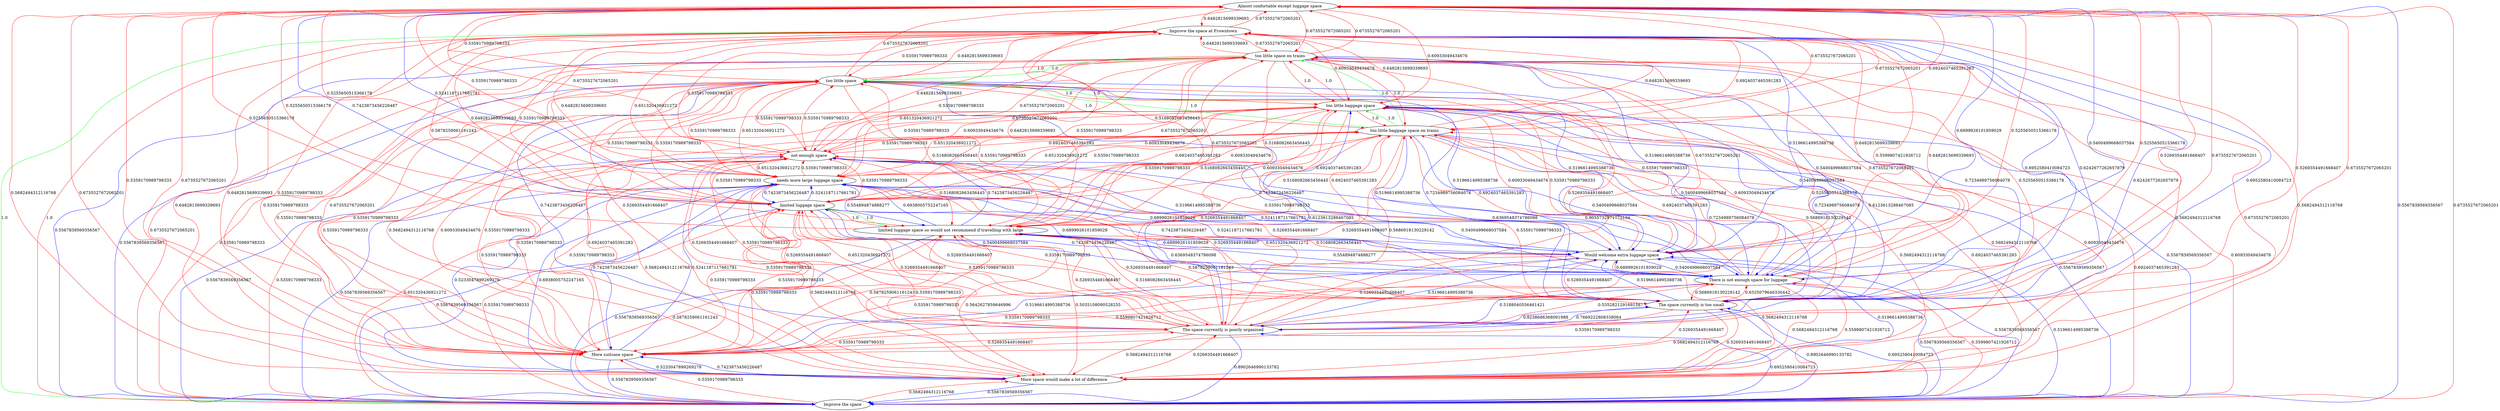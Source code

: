 digraph rawGraph {
"Almost confortable except luggage space";"Improve the space at Frowntown";"Improve the space";"More space would make a lot of difference";"More suitcase space";"The space currently is poorly organised";"The space currently is too small";"There is not enough space for luggage";"Would welcome extra luggage space";"limited luggage space so would not recommend if travelling with large";"limited luggage space";"needs more large luggage space";"not enough space";"too little baggage space on trains";"too little baggage space";"too little space";"too little space on trains";"Improve the space at Frowntown" -> "Improve the space" [label=1.0] [color=green]
"Improve the space" -> "Improve the space at Frowntown" [label=1.0] [color=red]
"Almost confortable except luggage space" -> "Improve the space at Frowntown" [label=0.6482815699339693] [color=red]
"Almost confortable except luggage space" -> "Improve the space" [label=0.5567839569356567] [color=blue]
"Improve the space at Frowntown" -> "Almost confortable except luggage space" [label=0.6735527672065201] [color=red]
"Improve the space" -> "Almost confortable except luggage space" [label=0.6735527672065201] [color=red]
"Almost confortable except luggage space" -> "More space would make a lot of difference" [label=0.5682494312116768] [color=red]
"Improve the space at Frowntown" -> "More space would make a lot of difference" [label=0.5682494312116768] [color=red]
"Improve the space" -> "More space would make a lot of difference" [label=0.5682494312116768] [color=red]
"More space would make a lot of difference" -> "Almost confortable except luggage space" [label=0.6735527672065201] [color=red]
"More space would make a lot of difference" -> "Improve the space at Frowntown" [label=0.6482815699339693] [color=red]
"More space would make a lot of difference" -> "Improve the space" [label=0.5567839569356567] [color=blue]
"Almost confortable except luggage space" -> "More suitcase space" [label=0.5359170989798333] [color=red]
"Improve the space at Frowntown" -> "More suitcase space" [label=0.5359170989798333] [color=red]
"Improve the space" -> "More suitcase space" [label=0.5359170989798333] [color=red]
"More space would make a lot of difference" -> "More suitcase space" [label=0.7423873456226487] [color=blue]
"More suitcase space" -> "Almost confortable except luggage space" [label=0.6735527672065201] [color=red]
"More suitcase space" -> "Improve the space at Frowntown" [label=0.6482815699339693] [color=red]
"More suitcase space" -> "Improve the space" [label=0.5567839569356567] [color=blue]
"More suitcase space" -> "More space would make a lot of difference" [label=0.5233047899269279] [color=blue]
"Almost confortable except luggage space" -> "The space currently is poorly organised" [label=0.5269354491668407] [color=red]
"Improve the space at Frowntown" -> "The space currently is poorly organised" [label=0.6952580410084723] [color=blue]
"Improve the space" -> "The space currently is poorly organised" [label=0.6952580410084723] [color=blue]
"More space would make a lot of difference" -> "The space currently is poorly organised" [label=0.5269354491668407] [color=red]
"More suitcase space" -> "The space currently is poorly organised" [label=0.5269354491668407] [color=red]
"The space currently is poorly organised" -> "Almost confortable except luggage space" [label=0.6735527672065201] [color=red]
"The space currently is poorly organised" -> "Improve the space at Frowntown" [label=0.6242677262657879] [color=blue]
"The space currently is poorly organised" -> "Improve the space" [label=0.8902646990133782] [color=blue]
"The space currently is poorly organised" -> "More space would make a lot of difference" [label=0.5682494312116768] [color=red]
"The space currently is poorly organised" -> "More suitcase space" [label=0.5359170989798333] [color=red]
"Almost confortable except luggage space" -> "The space currently is too small" [label=0.5269354491668407] [color=red]
"Improve the space at Frowntown" -> "The space currently is too small" [label=0.6952580410084723] [color=blue]
"Improve the space" -> "The space currently is too small" [label=0.6952580410084723] [color=blue]
"More space would make a lot of difference" -> "The space currently is too small" [label=0.5269354491668407] [color=red]
"More suitcase space" -> "The space currently is too small" [label=0.5269354491668407] [color=red]
"The space currently is poorly organised" -> "The space currently is too small" [label=0.7669222808338064] [color=blue]
"The space currently is too small" -> "Almost confortable except luggage space" [label=0.6735527672065201] [color=red]
"The space currently is too small" -> "Improve the space at Frowntown" [label=0.6242677262657879] [color=blue]
"The space currently is too small" -> "Improve the space" [label=0.8902646990133782] [color=blue]
"The space currently is too small" -> "More space would make a lot of difference" [label=0.5682494312116768] [color=red]
"The space currently is too small" -> "More suitcase space" [label=0.5359170989798333] [color=red]
"The space currently is too small" -> "The space currently is poorly organised" [label=0.8238686368091988] [color=blue]
"Almost confortable except luggage space" -> "There is not enough space for luggage" [label=0.5400499668037584] [color=blue]
"Improve the space at Frowntown" -> "There is not enough space for luggage" [label=0.5599807421926712] [color=red]
"Improve the space" -> "There is not enough space for luggage" [label=0.5599807421926712] [color=red]
"More space would make a lot of difference" -> "There is not enough space for luggage" [label=0.5599807421926712] [color=red]
"More suitcase space" -> "There is not enough space for luggage" [label=0.5599807421926712] [color=red]
"The space currently is poorly organised" -> "There is not enough space for luggage" [label=0.5352821291691587] [color=red]
"The space currently is too small" -> "There is not enough space for luggage" [label=0.6325079646330442] [color=red]
"There is not enough space for luggage" -> "Almost confortable except luggage space" [label=0.5255650515366178] [color=red]
"There is not enough space for luggage" -> "Improve the space at Frowntown" [label=0.6482815699339693] [color=red]
"There is not enough space for luggage" -> "Improve the space" [label=0.5567839569356567] [color=blue]
"There is not enough space for luggage" -> "More space would make a lot of difference" [label=0.5682494312116768] [color=red]
"There is not enough space for luggage" -> "More suitcase space" [label=0.5359170989798333] [color=red]
"There is not enough space for luggage" -> "The space currently is poorly organised" [label=0.5188040556461421] [color=blue]
"There is not enough space for luggage" -> "The space currently is too small" [label=0.5686918130229142] [color=red]
"Almost confortable except luggage space" -> "Would welcome extra luggage space" [label=0.6899926101859029] [color=blue]
"Improve the space at Frowntown" -> "Would welcome extra luggage space" [label=0.5196614995388736] [color=blue]
"Improve the space" -> "Would welcome extra luggage space" [label=0.5196614995388736] [color=blue]
"More space would make a lot of difference" -> "Would welcome extra luggage space" [label=0.5196614995388736] [color=blue]
"More suitcase space" -> "Would welcome extra luggage space" [label=0.5196614995388736] [color=blue]
"The space currently is poorly organised" -> "Would welcome extra luggage space" [label=0.5196614995388736] [color=blue]
"The space currently is too small" -> "Would welcome extra luggage space" [label=0.5196614995388736] [color=blue]
"There is not enough space for luggage" -> "Would welcome extra luggage space" [label=0.6899926101859029] [color=blue]
"Would welcome extra luggage space" -> "Almost confortable except luggage space" [label=0.5255650515366178] [color=red]
"Would welcome extra luggage space" -> "Improve the space at Frowntown" [label=0.6482815699339693] [color=red]
"Would welcome extra luggage space" -> "Improve the space" [label=0.5567839569356567] [color=blue]
"Would welcome extra luggage space" -> "More space would make a lot of difference" [label=0.5682494312116768] [color=red]
"Would welcome extra luggage space" -> "More suitcase space" [label=0.5359170989798333] [color=red]
"Would welcome extra luggage space" -> "The space currently is poorly organised" [label=0.5269354491668407] [color=red]
"Would welcome extra luggage space" -> "The space currently is too small" [label=0.5269354491668407] [color=red]
"Would welcome extra luggage space" -> "There is not enough space for luggage" [label=0.5400499668037584] [color=blue]
"limited luggage space so would not recommend if travelling with large" -> "limited luggage space" [label=1.0] [color=green]
"limited luggage space" -> "limited luggage space so would not recommend if travelling with large" [label=1.0] [color=red]
"Almost confortable except luggage space" -> "limited luggage space so would not recommend if travelling with large" [label=0.5168082663456445] [color=red]
"Almost confortable except luggage space" -> "limited luggage space" [label=0.7423873456226487] [color=blue]
"Improve the space at Frowntown" -> "limited luggage space so would not recommend if travelling with large" [label=0.5878259061161243] [color=red]
"Improve the space at Frowntown" -> "limited luggage space" [label=0.5359170989798333] [color=red]
"Improve the space" -> "limited luggage space so would not recommend if travelling with large" [label=0.5878259061161243] [color=red]
"Improve the space" -> "limited luggage space" [label=0.5359170989798333] [color=red]
"More space would make a lot of difference" -> "limited luggage space so would not recommend if travelling with large" [label=0.5035108090528255] [color=red]
"More space would make a lot of difference" -> "limited luggage space" [label=0.5359170989798333] [color=red]
"More suitcase space" -> "limited luggage space so would not recommend if travelling with large" [label=0.5878259061161243] [color=red]
"More suitcase space" -> "limited luggage space" [label=0.5359170989798333] [color=red]
"The space currently is poorly organised" -> "limited luggage space so would not recommend if travelling with large" [label=0.5168082663456445] [color=red]
"The space currently is poorly organised" -> "limited luggage space" [label=0.5359170989798333] [color=red]
"The space currently is too small" -> "limited luggage space so would not recommend if travelling with large" [label=0.5878259061161243] [color=red]
"The space currently is too small" -> "limited luggage space" [label=0.5359170989798333] [color=red]
"There is not enough space for luggage" -> "limited luggage space so would not recommend if travelling with large" [label=0.554894874888277] [color=blue]
"There is not enough space for luggage" -> "limited luggage space" [label=0.7423873456226487] [color=blue]
"Would welcome extra luggage space" -> "limited luggage space so would not recommend if travelling with large" [label=0.5168082663456445] [color=red]
"Would welcome extra luggage space" -> "limited luggage space" [label=0.7423873456226487] [color=blue]
"limited luggage space so would not recommend if travelling with large" -> "Almost confortable except luggage space" [label=0.5255650515366178] [color=red]
"limited luggage space so would not recommend if travelling with large" -> "Improve the space at Frowntown" [label=0.6482815699339693] [color=red]
"limited luggage space so would not recommend if travelling with large" -> "Improve the space" [label=0.5567839569356567] [color=blue]
"limited luggage space so would not recommend if travelling with large" -> "More space would make a lot of difference" [label=0.5642627859646996] [color=red]
"limited luggage space so would not recommend if travelling with large" -> "More suitcase space" [label=0.5359170989798333] [color=red]
"limited luggage space so would not recommend if travelling with large" -> "The space currently is poorly organised" [label=0.5269354491668407] [color=red]
"limited luggage space so would not recommend if travelling with large" -> "The space currently is too small" [label=0.5269354491668407] [color=red]
"limited luggage space so would not recommend if travelling with large" -> "There is not enough space for luggage" [label=0.6369548374786098] [color=blue]
"limited luggage space so would not recommend if travelling with large" -> "Would welcome extra luggage space" [label=0.6899926101859029] [color=blue]
"limited luggage space" -> "Almost confortable except luggage space" [label=0.5255650515366178] [color=red]
"limited luggage space" -> "Improve the space at Frowntown" [label=0.6482815699339693] [color=red]
"limited luggage space" -> "Improve the space" [label=0.5567839569356567] [color=blue]
"limited luggage space" -> "More space would make a lot of difference" [label=0.5682494312116768] [color=red]
"limited luggage space" -> "More suitcase space" [label=0.5359170989798333] [color=red]
"limited luggage space" -> "The space currently is poorly organised" [label=0.5269354491668407] [color=red]
"limited luggage space" -> "The space currently is too small" [label=0.5269354491668407] [color=red]
"limited luggage space" -> "There is not enough space for luggage" [label=0.5400499668037584] [color=blue]
"limited luggage space" -> "Would welcome extra luggage space" [label=0.6899926101859029] [color=blue]
"Almost confortable except luggage space" -> "needs more large luggage space" [label=0.5241187117661781] [color=blue]
"Improve the space at Frowntown" -> "needs more large luggage space" [label=0.651320436921272] [color=red]
"Improve the space" -> "needs more large luggage space" [label=0.651320436921272] [color=red]
"More space would make a lot of difference" -> "needs more large luggage space" [label=0.6938005752247165] [color=blue]
"More suitcase space" -> "needs more large luggage space" [label=0.5241187117661781] [color=blue]
"The space currently is poorly organised" -> "needs more large luggage space" [label=0.651320436921272] [color=red]
"The space currently is too small" -> "needs more large luggage space" [label=0.651320436921272] [color=red]
"There is not enough space for luggage" -> "needs more large luggage space" [label=0.5241187117661781] [color=blue]
"Would welcome extra luggage space" -> "needs more large luggage space" [label=0.5241187117661781] [color=blue]
"limited luggage space so would not recommend if travelling with large" -> "needs more large luggage space" [label=0.6938005752247165] [color=blue]
"limited luggage space" -> "needs more large luggage space" [label=0.5241187117661781] [color=blue]
"needs more large luggage space" -> "Almost confortable except luggage space" [label=0.5255650515366178] [color=red]
"needs more large luggage space" -> "Improve the space at Frowntown" [label=0.6482815699339693] [color=red]
"needs more large luggage space" -> "Improve the space" [label=0.5567839569356567] [color=blue]
"needs more large luggage space" -> "More space would make a lot of difference" [label=0.5233047899269279] [color=blue]
"needs more large luggage space" -> "More suitcase space" [label=0.7423873456226487] [color=blue]
"needs more large luggage space" -> "The space currently is poorly organised" [label=0.5269354491668407] [color=red]
"needs more large luggage space" -> "The space currently is too small" [label=0.5269354491668407] [color=red]
"needs more large luggage space" -> "There is not enough space for luggage" [label=0.5400499668037584] [color=blue]
"needs more large luggage space" -> "Would welcome extra luggage space" [label=0.6899926101859029] [color=blue]
"needs more large luggage space" -> "limited luggage space so would not recommend if travelling with large" [label=0.554894874888277] [color=blue]
"needs more large luggage space" -> "limited luggage space" [label=0.7423873456226487] [color=blue]
"Almost confortable except luggage space" -> "not enough space" [label=0.5359170989798333] [color=red]
"Improve the space at Frowntown" -> "not enough space" [label=0.5359170989798333] [color=red]
"Improve the space" -> "not enough space" [label=0.5359170989798333] [color=red]
"More space would make a lot of difference" -> "not enough space" [label=0.5359170989798333] [color=red]
"More suitcase space" -> "not enough space" [label=0.5359170989798333] [color=red]
"The space currently is poorly organised" -> "not enough space" [label=0.5359170989798333] [color=red]
"The space currently is too small" -> "not enough space" [label=0.5359170989798333] [color=red]
"There is not enough space for luggage" -> "not enough space" [label=0.9055732971773194] [color=blue]
"Would welcome extra luggage space" -> "not enough space" [label=0.5359170989798333] [color=red]
"limited luggage space so would not recommend if travelling with large" -> "not enough space" [label=0.7423873456226487] [color=blue]
"limited luggage space" -> "not enough space" [label=0.5359170989798333] [color=red]
"needs more large luggage space" -> "not enough space" [label=0.5359170989798333] [color=red]
"not enough space" -> "Almost confortable except luggage space" [label=0.6735527672065201] [color=red]
"not enough space" -> "Improve the space at Frowntown" [label=0.6482815699339693] [color=red]
"not enough space" -> "Improve the space" [label=0.5567839569356567] [color=blue]
"not enough space" -> "More space would make a lot of difference" [label=0.5682494312116768] [color=red]
"not enough space" -> "More suitcase space" [label=0.5359170989798333] [color=red]
"not enough space" -> "The space currently is poorly organised" [label=0.5269354491668407] [color=red]
"not enough space" -> "The space currently is too small" [label=0.5269354491668407] [color=red]
"not enough space" -> "There is not enough space for luggage" [label=0.6369548374786098] [color=blue]
"not enough space" -> "Would welcome extra luggage space" [label=0.5196614995388736] [color=blue]
"not enough space" -> "limited luggage space so would not recommend if travelling with large" [label=0.5168082663456445] [color=red]
"not enough space" -> "limited luggage space" [label=0.5359170989798333] [color=red]
"not enough space" -> "needs more large luggage space" [label=0.651320436921272] [color=red]
"too little baggage space on trains" -> "too little baggage space" [label=1.0] [color=green]
"too little baggage space" -> "too little space" [label=1.0] [color=green]
"too little baggage space on trains" -> "too little space on trains" [label=1.0] [color=green]
"too little space on trains" -> "too little space" [label=1.0] [color=green]
"too little baggage space on trains" -> "too little space" [label=1.0] [color=green]
"too little baggage space" -> "too little baggage space on trains" [label=1.0] [color=red]
"too little baggage space" -> "too little space on trains" [label=1.0] [color=red]
"too little space" -> "too little baggage space on trains" [label=1.0] [color=red]
"too little space" -> "too little baggage space" [label=1.0] [color=red]
"too little space" -> "too little space on trains" [label=1.0] [color=red]
"too little space on trains" -> "too little baggage space on trains" [label=1.0] [color=red]
"too little space on trains" -> "too little baggage space" [label=1.0] [color=red]
"Almost confortable except luggage space" -> "too little baggage space on trains" [label=0.6924037465391283] [color=red]
"Almost confortable except luggage space" -> "too little baggage space" [label=0.60933049434676] [color=red]
"Almost confortable except luggage space" -> "too little space" [label=0.5359170989798333] [color=red]
"Almost confortable except luggage space" -> "too little space on trains" [label=0.6735527672065201] [color=red]
"Improve the space at Frowntown" -> "too little baggage space on trains" [label=0.6924037465391283] [color=red]
"Improve the space at Frowntown" -> "too little baggage space" [label=0.60933049434676] [color=red]
"Improve the space at Frowntown" -> "too little space" [label=0.5359170989798333] [color=red]
"Improve the space at Frowntown" -> "too little space on trains" [label=0.6735527672065201] [color=red]
"Improve the space" -> "too little baggage space on trains" [label=0.6924037465391283] [color=red]
"Improve the space" -> "too little baggage space" [label=0.60933049434676] [color=red]
"Improve the space" -> "too little space" [label=0.5359170989798333] [color=red]
"Improve the space" -> "too little space on trains" [label=0.6735527672065201] [color=red]
"More space would make a lot of difference" -> "too little baggage space on trains" [label=0.6924037465391283] [color=red]
"More space would make a lot of difference" -> "too little baggage space" [label=0.60933049434676] [color=red]
"More space would make a lot of difference" -> "too little space" [label=0.5359170989798333] [color=red]
"More space would make a lot of difference" -> "too little space on trains" [label=0.6735527672065201] [color=red]
"More suitcase space" -> "too little baggage space on trains" [label=0.6924037465391283] [color=red]
"More suitcase space" -> "too little baggage space" [label=0.60933049434676] [color=red]
"More suitcase space" -> "too little space" [label=0.5359170989798333] [color=red]
"More suitcase space" -> "too little space on trains" [label=0.6735527672065201] [color=red]
"The space currently is poorly organised" -> "too little baggage space on trains" [label=0.5686918130229142] [color=red]
"The space currently is poorly organised" -> "too little baggage space" [label=0.6123613288467085] [color=blue]
"The space currently is poorly organised" -> "too little space" [label=0.7423873456226487] [color=blue]
"The space currently is poorly organised" -> "too little space on trains" [label=0.5255650515366178] [color=red]
"The space currently is too small" -> "too little baggage space on trains" [label=0.5686918130229142] [color=red]
"The space currently is too small" -> "too little baggage space" [label=0.6123613288467085] [color=blue]
"The space currently is too small" -> "too little space" [label=0.7423873456226487] [color=blue]
"The space currently is too small" -> "too little space on trains" [label=0.5255650515366178] [color=red]
"There is not enough space for luggage" -> "too little baggage space on trains" [label=0.6924037465391283] [color=red]
"There is not enough space for luggage" -> "too little baggage space" [label=0.60933049434676] [color=red]
"There is not enough space for luggage" -> "too little space" [label=0.5359170989798333] [color=red]
"There is not enough space for luggage" -> "too little space on trains" [label=0.6735527672065201] [color=red]
"Would welcome extra luggage space" -> "too little baggage space on trains" [label=0.6924037465391283] [color=red]
"Would welcome extra luggage space" -> "too little baggage space" [label=0.60933049434676] [color=red]
"Would welcome extra luggage space" -> "too little space" [label=0.5359170989798333] [color=red]
"Would welcome extra luggage space" -> "too little space on trains" [label=0.6735527672065201] [color=red]
"limited luggage space so would not recommend if travelling with large" -> "too little baggage space on trains" [label=0.6924037465391283] [color=red]
"limited luggage space so would not recommend if travelling with large" -> "too little baggage space" [label=0.60933049434676] [color=red]
"limited luggage space so would not recommend if travelling with large" -> "too little space" [label=0.5359170989798333] [color=red]
"limited luggage space so would not recommend if travelling with large" -> "too little space on trains" [label=0.6735527672065201] [color=red]
"limited luggage space" -> "too little baggage space on trains" [label=0.6924037465391283] [color=red]
"limited luggage space" -> "too little baggage space" [label=0.60933049434676] [color=red]
"limited luggage space" -> "too little space" [label=0.5359170989798333] [color=red]
"limited luggage space" -> "too little space on trains" [label=0.6735527672065201] [color=red]
"needs more large luggage space" -> "too little baggage space on trains" [label=0.6924037465391283] [color=red]
"needs more large luggage space" -> "too little baggage space" [label=0.60933049434676] [color=red]
"needs more large luggage space" -> "too little space" [label=0.5359170989798333] [color=red]
"needs more large luggage space" -> "too little space on trains" [label=0.6735527672065201] [color=red]
"not enough space" -> "too little baggage space on trains" [label=0.6924037465391283] [color=red]
"not enough space" -> "too little baggage space" [label=0.60933049434676] [color=red]
"not enough space" -> "too little space" [label=0.5359170989798333] [color=red]
"not enough space" -> "too little space on trains" [label=0.6735527672065201] [color=red]
"too little baggage space on trains" -> "Almost confortable except luggage space" [label=0.6735527672065201] [color=red]
"too little baggage space on trains" -> "Improve the space at Frowntown" [label=0.6482815699339693] [color=red]
"too little baggage space on trains" -> "Improve the space" [label=0.5567839569356567] [color=blue]
"too little baggage space on trains" -> "More space would make a lot of difference" [label=0.5682494312116768] [color=red]
"too little baggage space on trains" -> "More suitcase space" [label=0.5359170989798333] [color=red]
"too little baggage space on trains" -> "The space currently is poorly organised" [label=0.5269354491668407] [color=red]
"too little baggage space on trains" -> "The space currently is too small" [label=0.7234989756084078] [color=blue]
"too little baggage space on trains" -> "There is not enough space for luggage" [label=0.5400499668037584] [color=blue]
"too little baggage space on trains" -> "Would welcome extra luggage space" [label=0.5196614995388736] [color=blue]
"too little baggage space on trains" -> "limited luggage space so would not recommend if travelling with large" [label=0.5168082663456445] [color=red]
"too little baggage space on trains" -> "limited luggage space" [label=0.5359170989798333] [color=red]
"too little baggage space on trains" -> "needs more large luggage space" [label=0.651320436921272] [color=red]
"too little baggage space on trains" -> "not enough space" [label=0.5359170989798333] [color=red]
"too little baggage space" -> "Almost confortable except luggage space" [label=0.6735527672065201] [color=red]
"too little baggage space" -> "Improve the space at Frowntown" [label=0.6482815699339693] [color=red]
"too little baggage space" -> "Improve the space" [label=0.5567839569356567] [color=blue]
"too little baggage space" -> "More space would make a lot of difference" [label=0.5682494312116768] [color=red]
"too little baggage space" -> "More suitcase space" [label=0.5359170989798333] [color=red]
"too little baggage space" -> "The space currently is poorly organised" [label=0.5269354491668407] [color=red]
"too little baggage space" -> "The space currently is too small" [label=0.7234989756084078] [color=blue]
"too little baggage space" -> "There is not enough space for luggage" [label=0.5400499668037584] [color=blue]
"too little baggage space" -> "Would welcome extra luggage space" [label=0.5196614995388736] [color=blue]
"too little baggage space" -> "limited luggage space so would not recommend if travelling with large" [label=0.5168082663456445] [color=red]
"too little baggage space" -> "limited luggage space" [label=0.5359170989798333] [color=red]
"too little baggage space" -> "needs more large luggage space" [label=0.651320436921272] [color=red]
"too little baggage space" -> "not enough space" [label=0.5359170989798333] [color=red]
"too little space" -> "Almost confortable except luggage space" [label=0.6735527672065201] [color=red]
"too little space" -> "Improve the space at Frowntown" [label=0.6482815699339693] [color=red]
"too little space" -> "Improve the space" [label=0.5567839569356567] [color=blue]
"too little space" -> "More space would make a lot of difference" [label=0.5682494312116768] [color=red]
"too little space" -> "More suitcase space" [label=0.5359170989798333] [color=red]
"too little space" -> "The space currently is poorly organised" [label=0.5269354491668407] [color=red]
"too little space" -> "The space currently is too small" [label=0.7234989756084078] [color=blue]
"too little space" -> "There is not enough space for luggage" [label=0.5400499668037584] [color=blue]
"too little space" -> "Would welcome extra luggage space" [label=0.5196614995388736] [color=blue]
"too little space" -> "limited luggage space so would not recommend if travelling with large" [label=0.5168082663456445] [color=red]
"too little space" -> "limited luggage space" [label=0.5359170989798333] [color=red]
"too little space" -> "needs more large luggage space" [label=0.651320436921272] [color=red]
"too little space" -> "not enough space" [label=0.5359170989798333] [color=red]
"too little space on trains" -> "Almost confortable except luggage space" [label=0.6735527672065201] [color=red]
"too little space on trains" -> "Improve the space at Frowntown" [label=0.6482815699339693] [color=red]
"too little space on trains" -> "Improve the space" [label=0.5567839569356567] [color=blue]
"too little space on trains" -> "More space would make a lot of difference" [label=0.5682494312116768] [color=red]
"too little space on trains" -> "More suitcase space" [label=0.5359170989798333] [color=red]
"too little space on trains" -> "The space currently is poorly organised" [label=0.5269354491668407] [color=red]
"too little space on trains" -> "The space currently is too small" [label=0.7234989756084078] [color=blue]
"too little space on trains" -> "There is not enough space for luggage" [label=0.5400499668037584] [color=blue]
"too little space on trains" -> "Would welcome extra luggage space" [label=0.5196614995388736] [color=blue]
"too little space on trains" -> "limited luggage space so would not recommend if travelling with large" [label=0.5168082663456445] [color=red]
"too little space on trains" -> "limited luggage space" [label=0.5359170989798333] [color=red]
"too little space on trains" -> "needs more large luggage space" [label=0.651320436921272] [color=red]
"too little space on trains" -> "not enough space" [label=0.5359170989798333] [color=red]
}